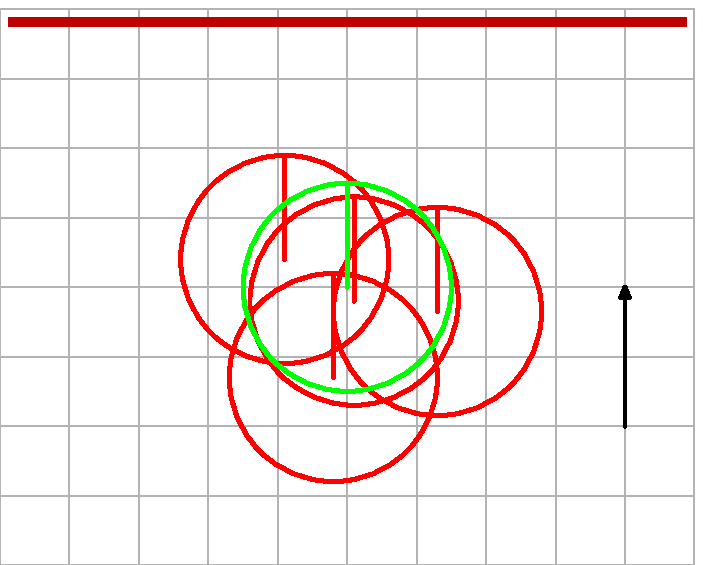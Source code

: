 prologues:=3;
u:=25;                    % 25 = 25bp = 25 PostScript points = 30/72 in
wi:=10;                   % width  in units u
he:=8;                    % height in units u
hoehe:=he*u;              % height
breite:=wi*u;             % width

rx := 5u;
ry := 2u;
radius := 3u;

dy := 2u;

vardef draw_robot (expr rx, ry, c) =
  pickup pencircle scaled 1.5;
  draw fullcircle scaled (radius) shifted (rx, ry) withcolor c;
  draw (rx, ry)--(rx, ry+radius/2) withcolor c;
enddef;


beginfig(1)
  % --- Grid ---
  for i=0 upto he:
    draw (0, i*u)--(breite, i*u) withcolor .7white;
  endfor
  for j=0 upto wi:
    draw (j*u, 0)--(j*u, hoehe) withcolor .7white;
  endfor
  % --- End Grid ---

  % Obstacle
  fill (3, hoehe-3)--(breite-3, hoehe-3)--(breite-3, hoehe-6)--(3, hoehe-6)--cycle withcolor .75red;

  % Robots
  draw_robot (rx-0.9u, ry+0.3u+dy+0.1u, red);
  draw_robot (rx+1.3u, ry-0.25u+dy-0.1u, red);

  draw_robot (rx+0.1u, ry-0.2u+dy, red);
  draw_robot (rx-0.2u, ry+0.1u++dy-0.2u, red);

  draw_robot (rx, ry+dy, green);

  % Motion model
  drawarrow (rx+4u, ry)--(rx+4u, ry+dy) withcolor black;

endfig;
end
